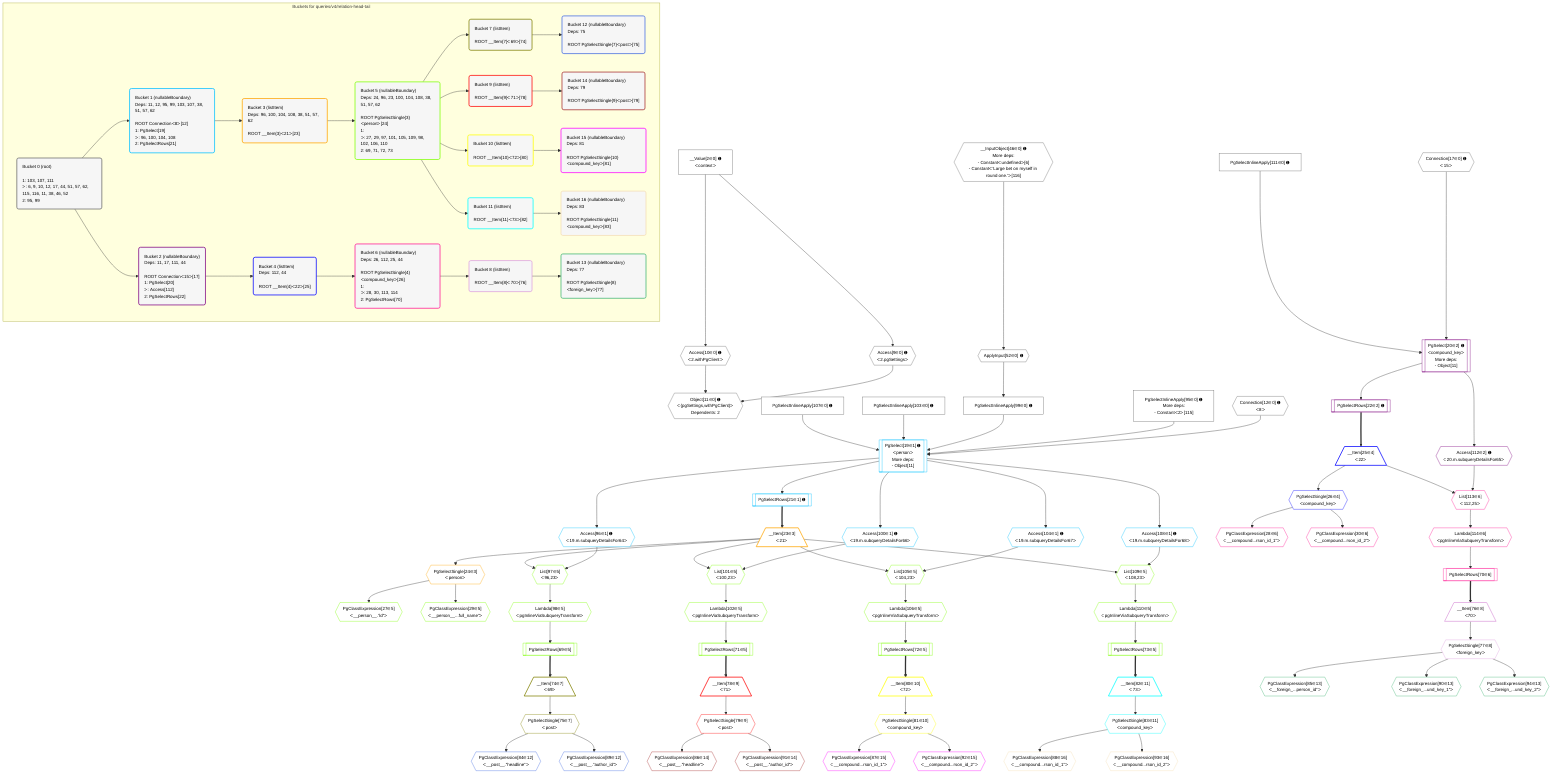 %%{init: {'themeVariables': { 'fontSize': '12px'}}}%%
graph TD
    classDef path fill:#eee,stroke:#000,color:#000
    classDef plan fill:#fff,stroke-width:1px,color:#000
    classDef itemplan fill:#fff,stroke-width:2px,color:#000
    classDef unbatchedplan fill:#dff,stroke-width:1px,color:#000
    classDef sideeffectplan fill:#fcc,stroke-width:2px,color:#000
    classDef bucket fill:#f6f6f6,color:#000,stroke-width:2px,text-align:left

    subgraph "Buckets for queries/v4/relation-head-tail"
    Bucket0("Bucket 0 (root)<br /><br />1: 103, 107, 111<br />ᐳ: 6, 9, 10, 12, 17, 44, 51, 57, 62, 115, 116, 11, 38, 46, 52<br />2: 95, 99"):::bucket
    Bucket1("Bucket 1 (nullableBoundary)<br />Deps: 11, 12, 95, 99, 103, 107, 38, 51, 57, 62<br /><br />ROOT Connectionᐸ8ᐳ[12]<br />1: PgSelect[19]<br />ᐳ: 96, 100, 104, 108<br />2: PgSelectRows[21]"):::bucket
    Bucket2("Bucket 2 (nullableBoundary)<br />Deps: 11, 17, 111, 44<br /><br />ROOT Connectionᐸ15ᐳ[17]<br />1: PgSelect[20]<br />ᐳ: Access[112]<br />2: PgSelectRows[22]"):::bucket
    Bucket3("Bucket 3 (listItem)<br />Deps: 96, 100, 104, 108, 38, 51, 57, 62<br /><br />ROOT __Item{3}ᐸ21ᐳ[23]"):::bucket
    Bucket4("Bucket 4 (listItem)<br />Deps: 112, 44<br /><br />ROOT __Item{4}ᐸ22ᐳ[25]"):::bucket
    Bucket5("Bucket 5 (nullableBoundary)<br />Deps: 24, 96, 23, 100, 104, 108, 38, 51, 57, 62<br /><br />ROOT PgSelectSingle{3}ᐸpersonᐳ[24]<br />1: <br />ᐳ: 27, 29, 97, 101, 105, 109, 98, 102, 106, 110<br />2: 69, 71, 72, 73"):::bucket
    Bucket6("Bucket 6 (nullableBoundary)<br />Deps: 26, 112, 25, 44<br /><br />ROOT PgSelectSingle{4}ᐸcompound_keyᐳ[26]<br />1: <br />ᐳ: 28, 30, 113, 114<br />2: PgSelectRows[70]"):::bucket
    Bucket7("Bucket 7 (listItem)<br /><br />ROOT __Item{7}ᐸ69ᐳ[74]"):::bucket
    Bucket8("Bucket 8 (listItem)<br /><br />ROOT __Item{8}ᐸ70ᐳ[76]"):::bucket
    Bucket9("Bucket 9 (listItem)<br /><br />ROOT __Item{9}ᐸ71ᐳ[78]"):::bucket
    Bucket10("Bucket 10 (listItem)<br /><br />ROOT __Item{10}ᐸ72ᐳ[80]"):::bucket
    Bucket11("Bucket 11 (listItem)<br /><br />ROOT __Item{11}ᐸ73ᐳ[82]"):::bucket
    Bucket12("Bucket 12 (nullableBoundary)<br />Deps: 75<br /><br />ROOT PgSelectSingle{7}ᐸpostᐳ[75]"):::bucket
    Bucket13("Bucket 13 (nullableBoundary)<br />Deps: 77<br /><br />ROOT PgSelectSingle{8}ᐸforeign_keyᐳ[77]"):::bucket
    Bucket14("Bucket 14 (nullableBoundary)<br />Deps: 79<br /><br />ROOT PgSelectSingle{9}ᐸpostᐳ[79]"):::bucket
    Bucket15("Bucket 15 (nullableBoundary)<br />Deps: 81<br /><br />ROOT PgSelectSingle{10}ᐸcompound_keyᐳ[81]"):::bucket
    Bucket16("Bucket 16 (nullableBoundary)<br />Deps: 83<br /><br />ROOT PgSelectSingle{11}ᐸcompound_keyᐳ[83]"):::bucket
    end
    Bucket0 --> Bucket1 & Bucket2
    Bucket1 --> Bucket3
    Bucket2 --> Bucket4
    Bucket3 --> Bucket5
    Bucket4 --> Bucket6
    Bucket5 --> Bucket7 & Bucket9 & Bucket10 & Bucket11
    Bucket6 --> Bucket8
    Bucket7 --> Bucket12
    Bucket8 --> Bucket13
    Bucket9 --> Bucket14
    Bucket10 --> Bucket15
    Bucket11 --> Bucket16

    %% plan dependencies
    Object11{{"Object[11∈0] ➊<br />ᐸ{pgSettings,withPgClient}ᐳ<br />Dependents: 2"}}:::plan
    Access9{{"Access[9∈0] ➊<br />ᐸ2.pgSettingsᐳ"}}:::plan
    Access10{{"Access[10∈0] ➊<br />ᐸ2.withPgClientᐳ"}}:::plan
    Access9 & Access10 --> Object11
    __InputObject46{{"__InputObject[46∈0] ➊<br />More deps:<br />- Constantᐸundefinedᐳ[6]<br />- Constantᐸ'Large bet on myself in round one.'ᐳ[116]"}}:::plan
    __Value2["__Value[2∈0] ➊<br />ᐸcontextᐳ"]:::plan
    __Value2 --> Access9
    __Value2 --> Access10
    ApplyInput52{{"ApplyInput[52∈0] ➊"}}:::plan
    __InputObject46 --> ApplyInput52
    PgSelectInlineApply95["PgSelectInlineApply[95∈0] ➊<br />More deps:<br />- Constantᐸ2ᐳ[115]"]:::plan
    PgSelectInlineApply99["PgSelectInlineApply[99∈0] ➊"]:::plan
    ApplyInput52 --> PgSelectInlineApply99
    Connection12{{"Connection[12∈0] ➊<br />ᐸ8ᐳ"}}:::plan
    Connection17{{"Connection[17∈0] ➊<br />ᐸ15ᐳ"}}:::plan
    PgSelectInlineApply103["PgSelectInlineApply[103∈0] ➊"]:::plan
    PgSelectInlineApply107["PgSelectInlineApply[107∈0] ➊"]:::plan
    PgSelectInlineApply111["PgSelectInlineApply[111∈0] ➊"]:::plan
    PgSelect19[["PgSelect[19∈1] ➊<br />ᐸpersonᐳ<br />More deps:<br />- Object[11]"]]:::plan
    Connection12 & PgSelectInlineApply95 & PgSelectInlineApply99 & PgSelectInlineApply103 & PgSelectInlineApply107 --> PgSelect19
    PgSelectRows21[["PgSelectRows[21∈1] ➊"]]:::plan
    PgSelect19 --> PgSelectRows21
    Access96{{"Access[96∈1] ➊<br />ᐸ19.m.subqueryDetailsFor64ᐳ"}}:::plan
    PgSelect19 --> Access96
    Access100{{"Access[100∈1] ➊<br />ᐸ19.m.subqueryDetailsFor66ᐳ"}}:::plan
    PgSelect19 --> Access100
    Access104{{"Access[104∈1] ➊<br />ᐸ19.m.subqueryDetailsFor67ᐳ"}}:::plan
    PgSelect19 --> Access104
    Access108{{"Access[108∈1] ➊<br />ᐸ19.m.subqueryDetailsFor68ᐳ"}}:::plan
    PgSelect19 --> Access108
    PgSelect20[["PgSelect[20∈2] ➊<br />ᐸcompound_keyᐳ<br />More deps:<br />- Object[11]"]]:::plan
    Connection17 & PgSelectInlineApply111 --> PgSelect20
    PgSelectRows22[["PgSelectRows[22∈2] ➊"]]:::plan
    PgSelect20 --> PgSelectRows22
    Access112{{"Access[112∈2] ➊<br />ᐸ20.m.subqueryDetailsFor65ᐳ"}}:::plan
    PgSelect20 --> Access112
    __Item23[/"__Item[23∈3]<br />ᐸ21ᐳ"\]:::itemplan
    PgSelectRows21 ==> __Item23
    PgSelectSingle24{{"PgSelectSingle[24∈3]<br />ᐸpersonᐳ"}}:::plan
    __Item23 --> PgSelectSingle24
    __Item25[/"__Item[25∈4]<br />ᐸ22ᐳ"\]:::itemplan
    PgSelectRows22 ==> __Item25
    PgSelectSingle26{{"PgSelectSingle[26∈4]<br />ᐸcompound_keyᐳ"}}:::plan
    __Item25 --> PgSelectSingle26
    List97{{"List[97∈5]<br />ᐸ96,23ᐳ"}}:::plan
    Access96 & __Item23 --> List97
    List101{{"List[101∈5]<br />ᐸ100,23ᐳ"}}:::plan
    Access100 & __Item23 --> List101
    List105{{"List[105∈5]<br />ᐸ104,23ᐳ"}}:::plan
    Access104 & __Item23 --> List105
    List109{{"List[109∈5]<br />ᐸ108,23ᐳ"}}:::plan
    Access108 & __Item23 --> List109
    PgClassExpression27{{"PgClassExpression[27∈5]<br />ᐸ__person__.”id”ᐳ"}}:::plan
    PgSelectSingle24 --> PgClassExpression27
    PgClassExpression29{{"PgClassExpression[29∈5]<br />ᐸ__person__...full_name”ᐳ"}}:::plan
    PgSelectSingle24 --> PgClassExpression29
    PgSelectRows69[["PgSelectRows[69∈5]"]]:::plan
    Lambda98{{"Lambda[98∈5]<br />ᐸpgInlineViaSubqueryTransformᐳ"}}:::plan
    Lambda98 --> PgSelectRows69
    PgSelectRows71[["PgSelectRows[71∈5]"]]:::plan
    Lambda102{{"Lambda[102∈5]<br />ᐸpgInlineViaSubqueryTransformᐳ"}}:::plan
    Lambda102 --> PgSelectRows71
    PgSelectRows72[["PgSelectRows[72∈5]"]]:::plan
    Lambda106{{"Lambda[106∈5]<br />ᐸpgInlineViaSubqueryTransformᐳ"}}:::plan
    Lambda106 --> PgSelectRows72
    PgSelectRows73[["PgSelectRows[73∈5]"]]:::plan
    Lambda110{{"Lambda[110∈5]<br />ᐸpgInlineViaSubqueryTransformᐳ"}}:::plan
    Lambda110 --> PgSelectRows73
    List97 --> Lambda98
    List101 --> Lambda102
    List105 --> Lambda106
    List109 --> Lambda110
    List113{{"List[113∈6]<br />ᐸ112,25ᐳ"}}:::plan
    Access112 & __Item25 --> List113
    PgClassExpression28{{"PgClassExpression[28∈6]<br />ᐸ__compound...rson_id_1”ᐳ"}}:::plan
    PgSelectSingle26 --> PgClassExpression28
    PgClassExpression30{{"PgClassExpression[30∈6]<br />ᐸ__compound...rson_id_2”ᐳ"}}:::plan
    PgSelectSingle26 --> PgClassExpression30
    PgSelectRows70[["PgSelectRows[70∈6]"]]:::plan
    Lambda114{{"Lambda[114∈6]<br />ᐸpgInlineViaSubqueryTransformᐳ"}}:::plan
    Lambda114 --> PgSelectRows70
    List113 --> Lambda114
    __Item74[/"__Item[74∈7]<br />ᐸ69ᐳ"\]:::itemplan
    PgSelectRows69 ==> __Item74
    PgSelectSingle75{{"PgSelectSingle[75∈7]<br />ᐸpostᐳ"}}:::plan
    __Item74 --> PgSelectSingle75
    __Item76[/"__Item[76∈8]<br />ᐸ70ᐳ"\]:::itemplan
    PgSelectRows70 ==> __Item76
    PgSelectSingle77{{"PgSelectSingle[77∈8]<br />ᐸforeign_keyᐳ"}}:::plan
    __Item76 --> PgSelectSingle77
    __Item78[/"__Item[78∈9]<br />ᐸ71ᐳ"\]:::itemplan
    PgSelectRows71 ==> __Item78
    PgSelectSingle79{{"PgSelectSingle[79∈9]<br />ᐸpostᐳ"}}:::plan
    __Item78 --> PgSelectSingle79
    __Item80[/"__Item[80∈10]<br />ᐸ72ᐳ"\]:::itemplan
    PgSelectRows72 ==> __Item80
    PgSelectSingle81{{"PgSelectSingle[81∈10]<br />ᐸcompound_keyᐳ"}}:::plan
    __Item80 --> PgSelectSingle81
    __Item82[/"__Item[82∈11]<br />ᐸ73ᐳ"\]:::itemplan
    PgSelectRows73 ==> __Item82
    PgSelectSingle83{{"PgSelectSingle[83∈11]<br />ᐸcompound_keyᐳ"}}:::plan
    __Item82 --> PgSelectSingle83
    PgClassExpression84{{"PgClassExpression[84∈12]<br />ᐸ__post__.”headline”ᐳ"}}:::plan
    PgSelectSingle75 --> PgClassExpression84
    PgClassExpression89{{"PgClassExpression[89∈12]<br />ᐸ__post__.”author_id”ᐳ"}}:::plan
    PgSelectSingle75 --> PgClassExpression89
    PgClassExpression85{{"PgClassExpression[85∈13]<br />ᐸ__foreign_...person_id”ᐳ"}}:::plan
    PgSelectSingle77 --> PgClassExpression85
    PgClassExpression90{{"PgClassExpression[90∈13]<br />ᐸ__foreign_...und_key_1”ᐳ"}}:::plan
    PgSelectSingle77 --> PgClassExpression90
    PgClassExpression94{{"PgClassExpression[94∈13]<br />ᐸ__foreign_...und_key_2”ᐳ"}}:::plan
    PgSelectSingle77 --> PgClassExpression94
    PgClassExpression86{{"PgClassExpression[86∈14]<br />ᐸ__post__.”headline”ᐳ"}}:::plan
    PgSelectSingle79 --> PgClassExpression86
    PgClassExpression91{{"PgClassExpression[91∈14]<br />ᐸ__post__.”author_id”ᐳ"}}:::plan
    PgSelectSingle79 --> PgClassExpression91
    PgClassExpression87{{"PgClassExpression[87∈15]<br />ᐸ__compound...rson_id_1”ᐳ"}}:::plan
    PgSelectSingle81 --> PgClassExpression87
    PgClassExpression92{{"PgClassExpression[92∈15]<br />ᐸ__compound...rson_id_2”ᐳ"}}:::plan
    PgSelectSingle81 --> PgClassExpression92
    PgClassExpression88{{"PgClassExpression[88∈16]<br />ᐸ__compound...rson_id_1”ᐳ"}}:::plan
    PgSelectSingle83 --> PgClassExpression88
    PgClassExpression93{{"PgClassExpression[93∈16]<br />ᐸ__compound...rson_id_2”ᐳ"}}:::plan
    PgSelectSingle83 --> PgClassExpression93

    %% define steps
    classDef bucket0 stroke:#696969
    class Bucket0,__Value2,Access9,Access10,Object11,Connection12,Connection17,__InputObject46,ApplyInput52,PgSelectInlineApply95,PgSelectInlineApply99,PgSelectInlineApply103,PgSelectInlineApply107,PgSelectInlineApply111 bucket0
    classDef bucket1 stroke:#00bfff
    class Bucket1,PgSelect19,PgSelectRows21,Access96,Access100,Access104,Access108 bucket1
    classDef bucket2 stroke:#7f007f
    class Bucket2,PgSelect20,PgSelectRows22,Access112 bucket2
    classDef bucket3 stroke:#ffa500
    class Bucket3,__Item23,PgSelectSingle24 bucket3
    classDef bucket4 stroke:#0000ff
    class Bucket4,__Item25,PgSelectSingle26 bucket4
    classDef bucket5 stroke:#7fff00
    class Bucket5,PgClassExpression27,PgClassExpression29,PgSelectRows69,PgSelectRows71,PgSelectRows72,PgSelectRows73,List97,Lambda98,List101,Lambda102,List105,Lambda106,List109,Lambda110 bucket5
    classDef bucket6 stroke:#ff1493
    class Bucket6,PgClassExpression28,PgClassExpression30,PgSelectRows70,List113,Lambda114 bucket6
    classDef bucket7 stroke:#808000
    class Bucket7,__Item74,PgSelectSingle75 bucket7
    classDef bucket8 stroke:#dda0dd
    class Bucket8,__Item76,PgSelectSingle77 bucket8
    classDef bucket9 stroke:#ff0000
    class Bucket9,__Item78,PgSelectSingle79 bucket9
    classDef bucket10 stroke:#ffff00
    class Bucket10,__Item80,PgSelectSingle81 bucket10
    classDef bucket11 stroke:#00ffff
    class Bucket11,__Item82,PgSelectSingle83 bucket11
    classDef bucket12 stroke:#4169e1
    class Bucket12,PgClassExpression84,PgClassExpression89 bucket12
    classDef bucket13 stroke:#3cb371
    class Bucket13,PgClassExpression85,PgClassExpression90,PgClassExpression94 bucket13
    classDef bucket14 stroke:#a52a2a
    class Bucket14,PgClassExpression86,PgClassExpression91 bucket14
    classDef bucket15 stroke:#ff00ff
    class Bucket15,PgClassExpression87,PgClassExpression92 bucket15
    classDef bucket16 stroke:#f5deb3
    class Bucket16,PgClassExpression88,PgClassExpression93 bucket16
